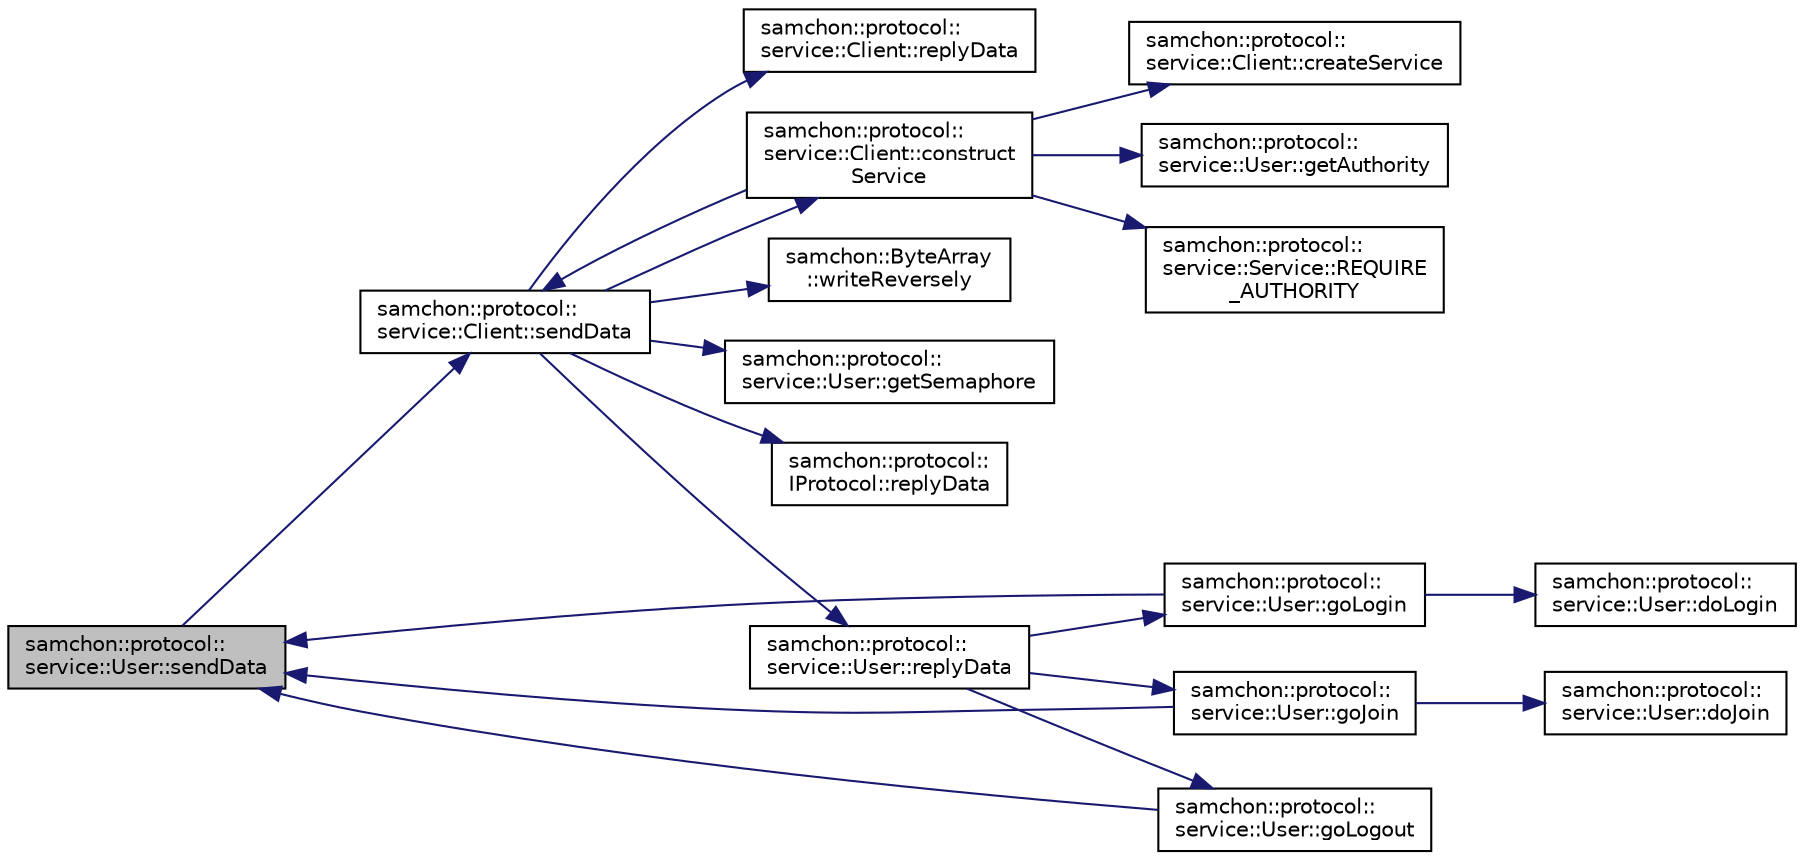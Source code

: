 digraph "samchon::protocol::service::User::sendData"
{
  edge [fontname="Helvetica",fontsize="10",labelfontname="Helvetica",labelfontsize="10"];
  node [fontname="Helvetica",fontsize="10",shape=record];
  rankdir="LR";
  Node1 [label="samchon::protocol::\lservice::User::sendData",height=0.2,width=0.4,color="black", fillcolor="grey75", style="filled", fontcolor="black"];
  Node1 -> Node2 [color="midnightblue",fontsize="10",style="solid",fontname="Helvetica"];
  Node2 [label="samchon::protocol::\lservice::Client::sendData",height=0.2,width=0.4,color="black", fillcolor="white", style="filled",URL="$df/d31/classsamchon_1_1protocol_1_1service_1_1Client.html#ac4852bf9ea2a070f3940ec7ed4d3dc6a",tooltip="Send Invoke message to (physical) client. "];
  Node2 -> Node3 [color="midnightblue",fontsize="10",style="solid",fontname="Helvetica"];
  Node3 [label="samchon::protocol::\lservice::Client::construct\lService",height=0.2,width=0.4,color="black", fillcolor="white", style="filled",URL="$df/d31/classsamchon_1_1protocol_1_1service_1_1Client.html#a292737005aa6820224c721023611d875",tooltip="Construct Service. "];
  Node3 -> Node4 [color="midnightblue",fontsize="10",style="solid",fontname="Helvetica"];
  Node4 [label="samchon::protocol::\lservice::Client::createService",height=0.2,width=0.4,color="black", fillcolor="white", style="filled",URL="$df/d31/classsamchon_1_1protocol_1_1service_1_1Client.html#a60976245ffe46eca2f40d55bf4304fa4",tooltip="Factory method of Service. "];
  Node3 -> Node5 [color="midnightblue",fontsize="10",style="solid",fontname="Helvetica"];
  Node5 [label="samchon::protocol::\lservice::User::getAuthority",height=0.2,width=0.4,color="black", fillcolor="white", style="filled",URL="$df/d87/classsamchon_1_1protocol_1_1service_1_1User.html#a9ec6f86c233412fcf8f1acd77374a285",tooltip="Get authority of user. "];
  Node3 -> Node6 [color="midnightblue",fontsize="10",style="solid",fontname="Helvetica"];
  Node6 [label="samchon::protocol::\lservice::Service::REQUIRE\l_AUTHORITY",height=0.2,width=0.4,color="black", fillcolor="white", style="filled",URL="$d6/df3/classsamchon_1_1protocol_1_1service_1_1Service.html#aad91285df95f15c577b8beca3a2da319",tooltip="Required authority to access the service. "];
  Node3 -> Node2 [color="midnightblue",fontsize="10",style="solid",fontname="Helvetica"];
  Node2 -> Node7 [color="midnightblue",fontsize="10",style="solid",fontname="Helvetica"];
  Node7 [label="samchon::protocol::\lservice::User::getSemaphore",height=0.2,width=0.4,color="black", fillcolor="white", style="filled",URL="$df/d87/classsamchon_1_1protocol_1_1service_1_1User.html#a767d90822ce32f0e6d33eff482e4f20d",tooltip="Get semaphore. "];
  Node2 -> Node8 [color="midnightblue",fontsize="10",style="solid",fontname="Helvetica"];
  Node8 [label="samchon::protocol::\lIProtocol::replyData",height=0.2,width=0.4,color="black", fillcolor="white", style="filled",URL="$d4/dcf/classsamchon_1_1protocol_1_1IProtocol.html#a6760c7213201af3ad99e48808d46ccfb",tooltip="Reply a message. "];
  Node2 -> Node9 [color="midnightblue",fontsize="10",style="solid",fontname="Helvetica"];
  Node9 [label="samchon::protocol::\lservice::Client::replyData",height=0.2,width=0.4,color="black", fillcolor="white", style="filled",URL="$df/d31/classsamchon_1_1protocol_1_1service_1_1Client.html#a7eee8eebee94b0d956af2250e93d93b0",tooltip="Reply Invoke message from (physical) client. "];
  Node2 -> Node10 [color="midnightblue",fontsize="10",style="solid",fontname="Helvetica"];
  Node10 [label="samchon::protocol::\lservice::User::replyData",height=0.2,width=0.4,color="black", fillcolor="white", style="filled",URL="$df/d87/classsamchon_1_1protocol_1_1service_1_1User.html#ab4e88592466db9b3805887e701b1fb65",tooltip="Reply a message. "];
  Node10 -> Node11 [color="midnightblue",fontsize="10",style="solid",fontname="Helvetica"];
  Node11 [label="samchon::protocol::\lservice::User::goLogin",height=0.2,width=0.4,color="black", fillcolor="white", style="filled",URL="$df/d87/classsamchon_1_1protocol_1_1service_1_1User.html#a14900b68dc5c3c373257d17cd0f8835b",tooltip="Log-in. "];
  Node11 -> Node12 [color="midnightblue",fontsize="10",style="solid",fontname="Helvetica"];
  Node12 [label="samchon::protocol::\lservice::User::doLogin",height=0.2,width=0.4,color="black", fillcolor="white", style="filled",URL="$df/d87/classsamchon_1_1protocol_1_1service_1_1User.html#a243e6d6c087b5f52be98137a7a8fd829",tooltip="Login and return whether success. "];
  Node11 -> Node1 [color="midnightblue",fontsize="10",style="solid",fontname="Helvetica"];
  Node10 -> Node13 [color="midnightblue",fontsize="10",style="solid",fontname="Helvetica"];
  Node13 [label="samchon::protocol::\lservice::User::goJoin",height=0.2,width=0.4,color="black", fillcolor="white", style="filled",URL="$df/d87/classsamchon_1_1protocol_1_1service_1_1User.html#a3313ed1682f8d15dd0db252ea9b46d7d",tooltip="Join as a member. "];
  Node13 -> Node14 [color="midnightblue",fontsize="10",style="solid",fontname="Helvetica"];
  Node14 [label="samchon::protocol::\lservice::User::doJoin",height=0.2,width=0.4,color="black", fillcolor="white", style="filled",URL="$df/d87/classsamchon_1_1protocol_1_1service_1_1User.html#a2309ee001cb745e459059e2b2851db5f",tooltip="Join and returns whether success. "];
  Node13 -> Node1 [color="midnightblue",fontsize="10",style="solid",fontname="Helvetica"];
  Node10 -> Node15 [color="midnightblue",fontsize="10",style="solid",fontname="Helvetica"];
  Node15 [label="samchon::protocol::\lservice::User::goLogout",height=0.2,width=0.4,color="black", fillcolor="white", style="filled",URL="$df/d87/classsamchon_1_1protocol_1_1service_1_1User.html#ad584b485b5980521e8f56f09b705faab",tooltip="Log-out. "];
  Node15 -> Node1 [color="midnightblue",fontsize="10",style="solid",fontname="Helvetica"];
  Node2 -> Node16 [color="midnightblue",fontsize="10",style="solid",fontname="Helvetica"];
  Node16 [label="samchon::ByteArray\l::writeReversely",height=0.2,width=0.4,color="black", fillcolor="white", style="filled",URL="$dc/d37/classsamchon_1_1ByteArray.html#ac1d31bd01ba43c7d72ac812d7b630ea1",tooltip="Write a data. "];
}
